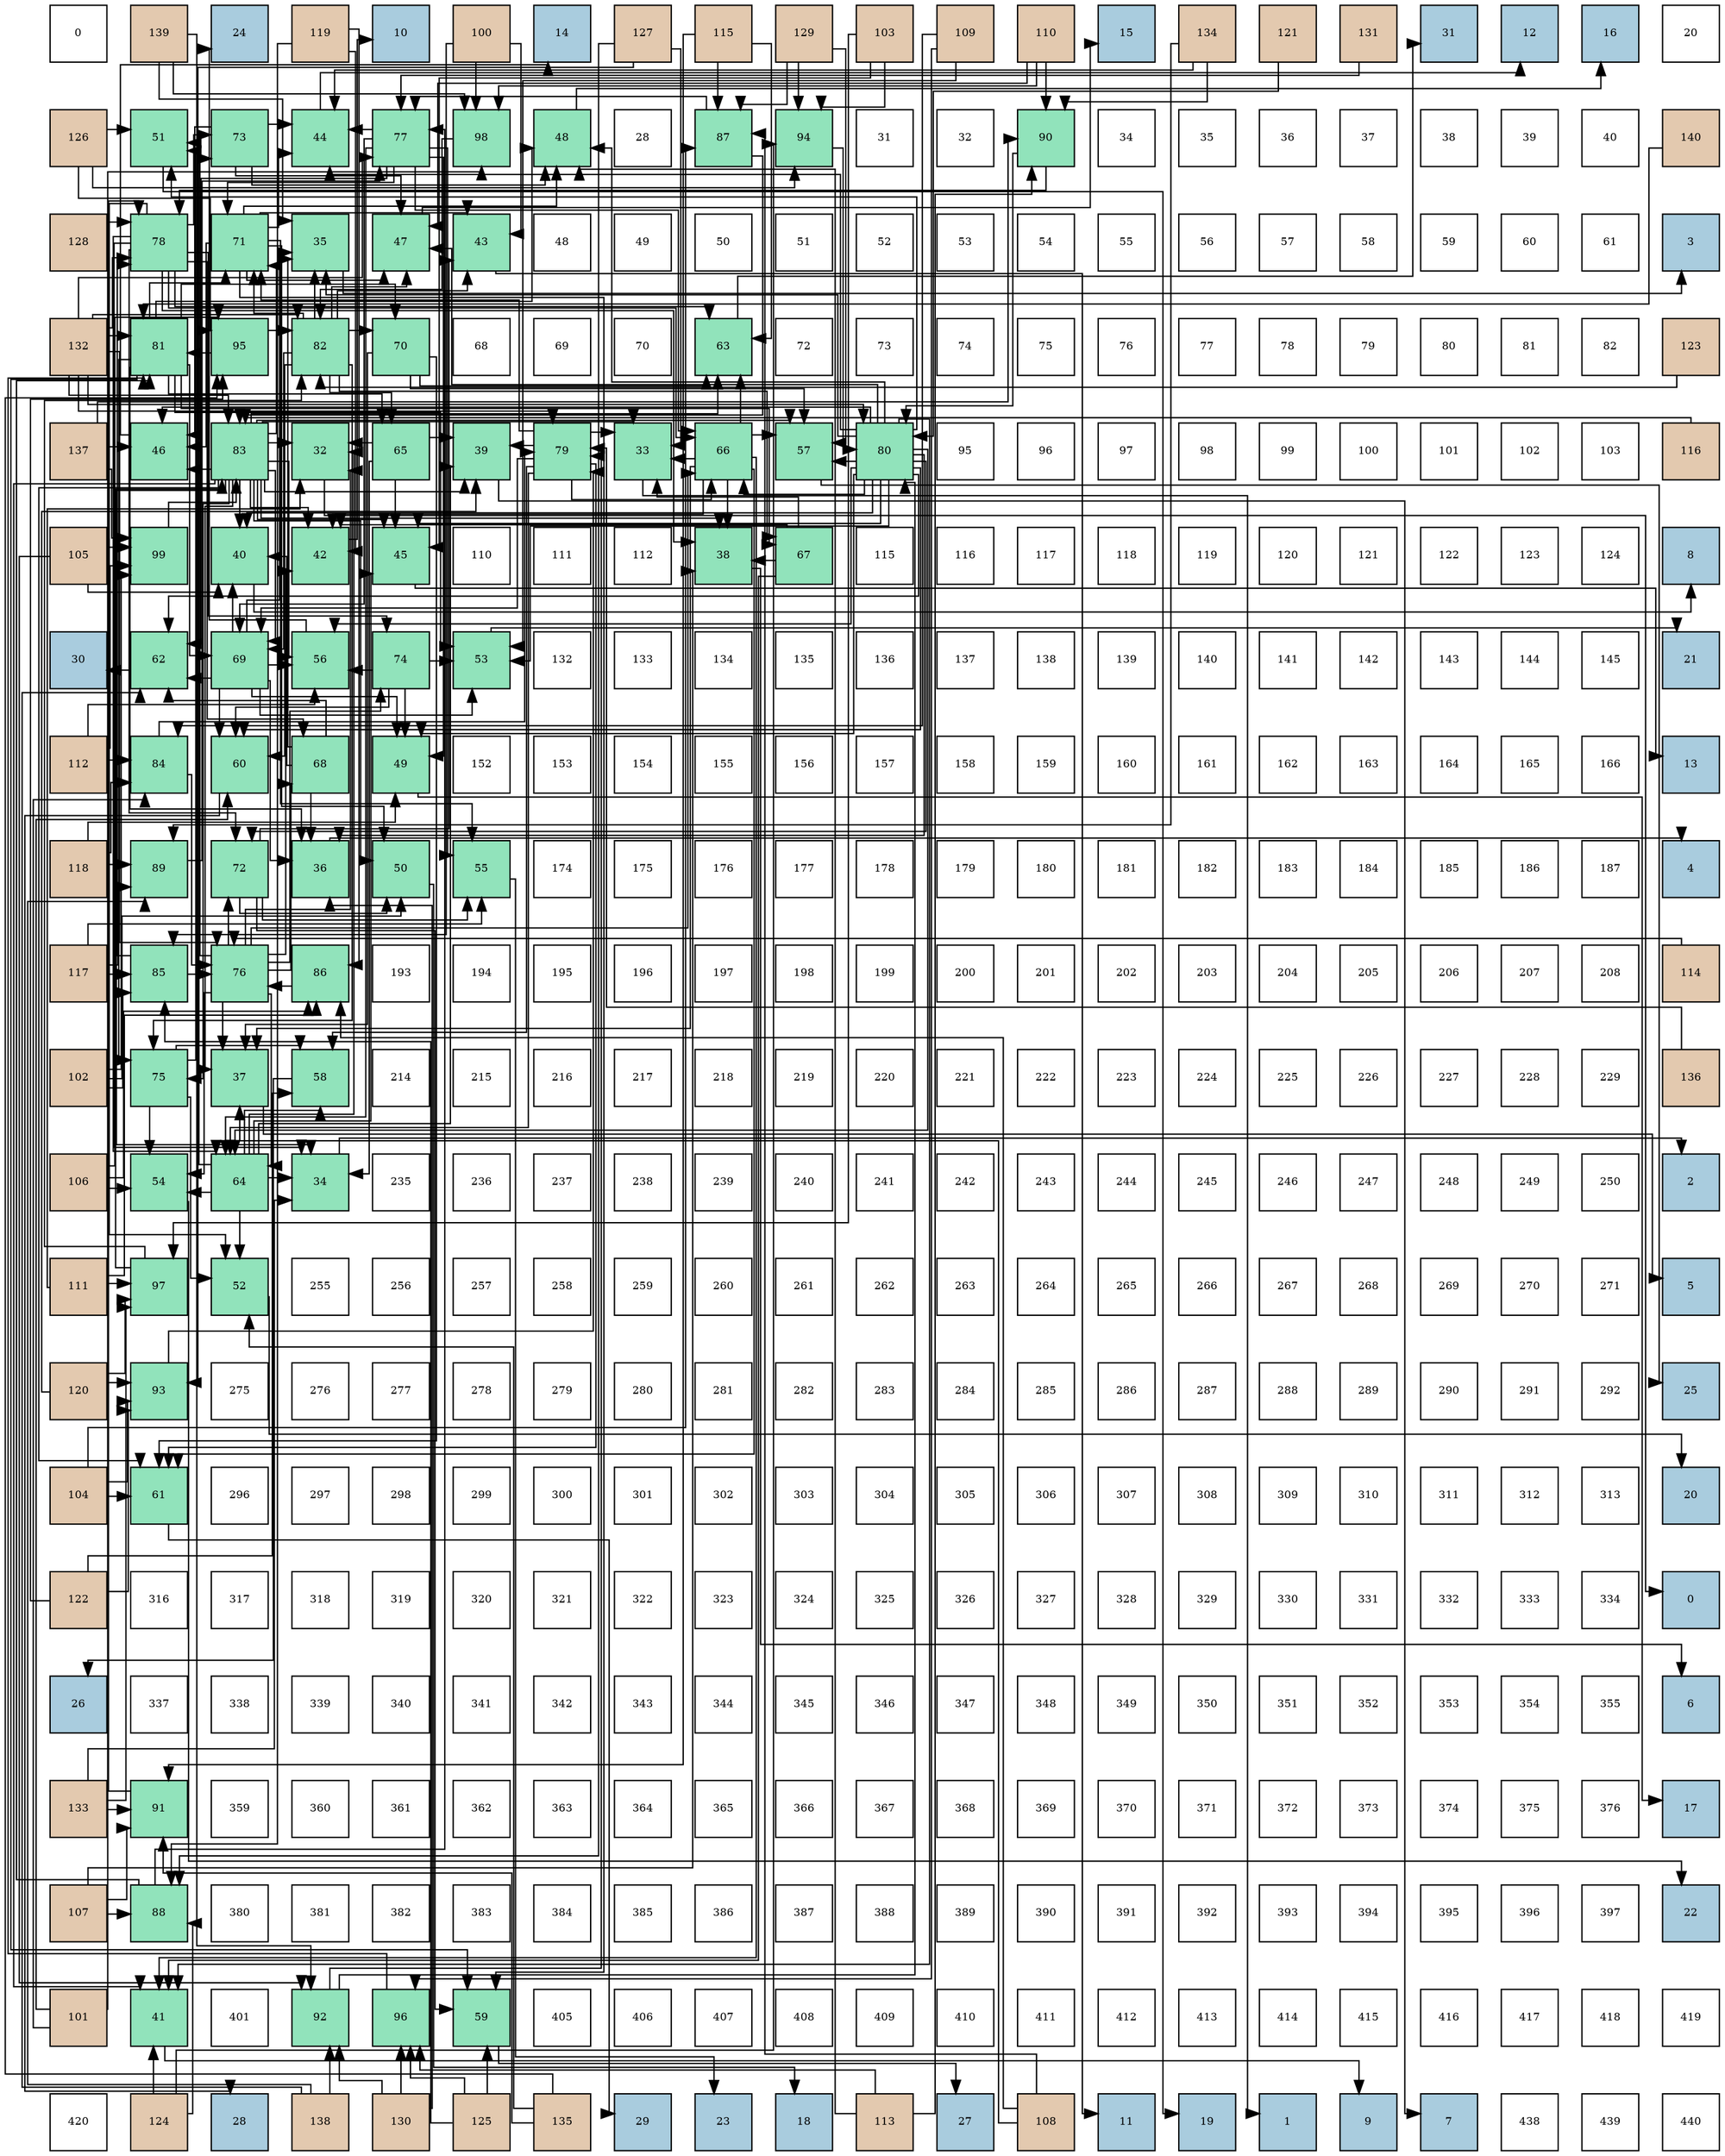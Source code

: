 digraph layout{
 rankdir=TB;
 splines=ortho;
 node [style=filled shape=square fixedsize=true width=0.6];
0[label="0", fontsize=8, fillcolor="#ffffff"];
1[label="139", fontsize=8, fillcolor="#e3c9af"];
2[label="24", fontsize=8, fillcolor="#a9ccde"];
3[label="119", fontsize=8, fillcolor="#e3c9af"];
4[label="10", fontsize=8, fillcolor="#a9ccde"];
5[label="100", fontsize=8, fillcolor="#e3c9af"];
6[label="14", fontsize=8, fillcolor="#a9ccde"];
7[label="127", fontsize=8, fillcolor="#e3c9af"];
8[label="115", fontsize=8, fillcolor="#e3c9af"];
9[label="129", fontsize=8, fillcolor="#e3c9af"];
10[label="103", fontsize=8, fillcolor="#e3c9af"];
11[label="109", fontsize=8, fillcolor="#e3c9af"];
12[label="110", fontsize=8, fillcolor="#e3c9af"];
13[label="15", fontsize=8, fillcolor="#a9ccde"];
14[label="134", fontsize=8, fillcolor="#e3c9af"];
15[label="121", fontsize=8, fillcolor="#e3c9af"];
16[label="131", fontsize=8, fillcolor="#e3c9af"];
17[label="31", fontsize=8, fillcolor="#a9ccde"];
18[label="12", fontsize=8, fillcolor="#a9ccde"];
19[label="16", fontsize=8, fillcolor="#a9ccde"];
20[label="20", fontsize=8, fillcolor="#ffffff"];
21[label="126", fontsize=8, fillcolor="#e3c9af"];
22[label="51", fontsize=8, fillcolor="#91e3bb"];
23[label="73", fontsize=8, fillcolor="#91e3bb"];
24[label="44", fontsize=8, fillcolor="#91e3bb"];
25[label="77", fontsize=8, fillcolor="#91e3bb"];
26[label="98", fontsize=8, fillcolor="#91e3bb"];
27[label="48", fontsize=8, fillcolor="#91e3bb"];
28[label="28", fontsize=8, fillcolor="#ffffff"];
29[label="87", fontsize=8, fillcolor="#91e3bb"];
30[label="94", fontsize=8, fillcolor="#91e3bb"];
31[label="31", fontsize=8, fillcolor="#ffffff"];
32[label="32", fontsize=8, fillcolor="#ffffff"];
33[label="90", fontsize=8, fillcolor="#91e3bb"];
34[label="34", fontsize=8, fillcolor="#ffffff"];
35[label="35", fontsize=8, fillcolor="#ffffff"];
36[label="36", fontsize=8, fillcolor="#ffffff"];
37[label="37", fontsize=8, fillcolor="#ffffff"];
38[label="38", fontsize=8, fillcolor="#ffffff"];
39[label="39", fontsize=8, fillcolor="#ffffff"];
40[label="40", fontsize=8, fillcolor="#ffffff"];
41[label="140", fontsize=8, fillcolor="#e3c9af"];
42[label="128", fontsize=8, fillcolor="#e3c9af"];
43[label="78", fontsize=8, fillcolor="#91e3bb"];
44[label="71", fontsize=8, fillcolor="#91e3bb"];
45[label="35", fontsize=8, fillcolor="#91e3bb"];
46[label="47", fontsize=8, fillcolor="#91e3bb"];
47[label="43", fontsize=8, fillcolor="#91e3bb"];
48[label="48", fontsize=8, fillcolor="#ffffff"];
49[label="49", fontsize=8, fillcolor="#ffffff"];
50[label="50", fontsize=8, fillcolor="#ffffff"];
51[label="51", fontsize=8, fillcolor="#ffffff"];
52[label="52", fontsize=8, fillcolor="#ffffff"];
53[label="53", fontsize=8, fillcolor="#ffffff"];
54[label="54", fontsize=8, fillcolor="#ffffff"];
55[label="55", fontsize=8, fillcolor="#ffffff"];
56[label="56", fontsize=8, fillcolor="#ffffff"];
57[label="57", fontsize=8, fillcolor="#ffffff"];
58[label="58", fontsize=8, fillcolor="#ffffff"];
59[label="59", fontsize=8, fillcolor="#ffffff"];
60[label="60", fontsize=8, fillcolor="#ffffff"];
61[label="61", fontsize=8, fillcolor="#ffffff"];
62[label="3", fontsize=8, fillcolor="#a9ccde"];
63[label="132", fontsize=8, fillcolor="#e3c9af"];
64[label="81", fontsize=8, fillcolor="#91e3bb"];
65[label="95", fontsize=8, fillcolor="#91e3bb"];
66[label="82", fontsize=8, fillcolor="#91e3bb"];
67[label="70", fontsize=8, fillcolor="#91e3bb"];
68[label="68", fontsize=8, fillcolor="#ffffff"];
69[label="69", fontsize=8, fillcolor="#ffffff"];
70[label="70", fontsize=8, fillcolor="#ffffff"];
71[label="63", fontsize=8, fillcolor="#91e3bb"];
72[label="72", fontsize=8, fillcolor="#ffffff"];
73[label="73", fontsize=8, fillcolor="#ffffff"];
74[label="74", fontsize=8, fillcolor="#ffffff"];
75[label="75", fontsize=8, fillcolor="#ffffff"];
76[label="76", fontsize=8, fillcolor="#ffffff"];
77[label="77", fontsize=8, fillcolor="#ffffff"];
78[label="78", fontsize=8, fillcolor="#ffffff"];
79[label="79", fontsize=8, fillcolor="#ffffff"];
80[label="80", fontsize=8, fillcolor="#ffffff"];
81[label="81", fontsize=8, fillcolor="#ffffff"];
82[label="82", fontsize=8, fillcolor="#ffffff"];
83[label="123", fontsize=8, fillcolor="#e3c9af"];
84[label="137", fontsize=8, fillcolor="#e3c9af"];
85[label="46", fontsize=8, fillcolor="#91e3bb"];
86[label="83", fontsize=8, fillcolor="#91e3bb"];
87[label="32", fontsize=8, fillcolor="#91e3bb"];
88[label="65", fontsize=8, fillcolor="#91e3bb"];
89[label="39", fontsize=8, fillcolor="#91e3bb"];
90[label="79", fontsize=8, fillcolor="#91e3bb"];
91[label="33", fontsize=8, fillcolor="#91e3bb"];
92[label="66", fontsize=8, fillcolor="#91e3bb"];
93[label="57", fontsize=8, fillcolor="#91e3bb"];
94[label="80", fontsize=8, fillcolor="#91e3bb"];
95[label="95", fontsize=8, fillcolor="#ffffff"];
96[label="96", fontsize=8, fillcolor="#ffffff"];
97[label="97", fontsize=8, fillcolor="#ffffff"];
98[label="98", fontsize=8, fillcolor="#ffffff"];
99[label="99", fontsize=8, fillcolor="#ffffff"];
100[label="100", fontsize=8, fillcolor="#ffffff"];
101[label="101", fontsize=8, fillcolor="#ffffff"];
102[label="102", fontsize=8, fillcolor="#ffffff"];
103[label="103", fontsize=8, fillcolor="#ffffff"];
104[label="116", fontsize=8, fillcolor="#e3c9af"];
105[label="105", fontsize=8, fillcolor="#e3c9af"];
106[label="99", fontsize=8, fillcolor="#91e3bb"];
107[label="40", fontsize=8, fillcolor="#91e3bb"];
108[label="42", fontsize=8, fillcolor="#91e3bb"];
109[label="45", fontsize=8, fillcolor="#91e3bb"];
110[label="110", fontsize=8, fillcolor="#ffffff"];
111[label="111", fontsize=8, fillcolor="#ffffff"];
112[label="112", fontsize=8, fillcolor="#ffffff"];
113[label="38", fontsize=8, fillcolor="#91e3bb"];
114[label="67", fontsize=8, fillcolor="#91e3bb"];
115[label="115", fontsize=8, fillcolor="#ffffff"];
116[label="116", fontsize=8, fillcolor="#ffffff"];
117[label="117", fontsize=8, fillcolor="#ffffff"];
118[label="118", fontsize=8, fillcolor="#ffffff"];
119[label="119", fontsize=8, fillcolor="#ffffff"];
120[label="120", fontsize=8, fillcolor="#ffffff"];
121[label="121", fontsize=8, fillcolor="#ffffff"];
122[label="122", fontsize=8, fillcolor="#ffffff"];
123[label="123", fontsize=8, fillcolor="#ffffff"];
124[label="124", fontsize=8, fillcolor="#ffffff"];
125[label="8", fontsize=8, fillcolor="#a9ccde"];
126[label="30", fontsize=8, fillcolor="#a9ccde"];
127[label="62", fontsize=8, fillcolor="#91e3bb"];
128[label="69", fontsize=8, fillcolor="#91e3bb"];
129[label="56", fontsize=8, fillcolor="#91e3bb"];
130[label="74", fontsize=8, fillcolor="#91e3bb"];
131[label="53", fontsize=8, fillcolor="#91e3bb"];
132[label="132", fontsize=8, fillcolor="#ffffff"];
133[label="133", fontsize=8, fillcolor="#ffffff"];
134[label="134", fontsize=8, fillcolor="#ffffff"];
135[label="135", fontsize=8, fillcolor="#ffffff"];
136[label="136", fontsize=8, fillcolor="#ffffff"];
137[label="137", fontsize=8, fillcolor="#ffffff"];
138[label="138", fontsize=8, fillcolor="#ffffff"];
139[label="139", fontsize=8, fillcolor="#ffffff"];
140[label="140", fontsize=8, fillcolor="#ffffff"];
141[label="141", fontsize=8, fillcolor="#ffffff"];
142[label="142", fontsize=8, fillcolor="#ffffff"];
143[label="143", fontsize=8, fillcolor="#ffffff"];
144[label="144", fontsize=8, fillcolor="#ffffff"];
145[label="145", fontsize=8, fillcolor="#ffffff"];
146[label="21", fontsize=8, fillcolor="#a9ccde"];
147[label="112", fontsize=8, fillcolor="#e3c9af"];
148[label="84", fontsize=8, fillcolor="#91e3bb"];
149[label="60", fontsize=8, fillcolor="#91e3bb"];
150[label="68", fontsize=8, fillcolor="#91e3bb"];
151[label="49", fontsize=8, fillcolor="#91e3bb"];
152[label="152", fontsize=8, fillcolor="#ffffff"];
153[label="153", fontsize=8, fillcolor="#ffffff"];
154[label="154", fontsize=8, fillcolor="#ffffff"];
155[label="155", fontsize=8, fillcolor="#ffffff"];
156[label="156", fontsize=8, fillcolor="#ffffff"];
157[label="157", fontsize=8, fillcolor="#ffffff"];
158[label="158", fontsize=8, fillcolor="#ffffff"];
159[label="159", fontsize=8, fillcolor="#ffffff"];
160[label="160", fontsize=8, fillcolor="#ffffff"];
161[label="161", fontsize=8, fillcolor="#ffffff"];
162[label="162", fontsize=8, fillcolor="#ffffff"];
163[label="163", fontsize=8, fillcolor="#ffffff"];
164[label="164", fontsize=8, fillcolor="#ffffff"];
165[label="165", fontsize=8, fillcolor="#ffffff"];
166[label="166", fontsize=8, fillcolor="#ffffff"];
167[label="13", fontsize=8, fillcolor="#a9ccde"];
168[label="118", fontsize=8, fillcolor="#e3c9af"];
169[label="89", fontsize=8, fillcolor="#91e3bb"];
170[label="72", fontsize=8, fillcolor="#91e3bb"];
171[label="36", fontsize=8, fillcolor="#91e3bb"];
172[label="50", fontsize=8, fillcolor="#91e3bb"];
173[label="55", fontsize=8, fillcolor="#91e3bb"];
174[label="174", fontsize=8, fillcolor="#ffffff"];
175[label="175", fontsize=8, fillcolor="#ffffff"];
176[label="176", fontsize=8, fillcolor="#ffffff"];
177[label="177", fontsize=8, fillcolor="#ffffff"];
178[label="178", fontsize=8, fillcolor="#ffffff"];
179[label="179", fontsize=8, fillcolor="#ffffff"];
180[label="180", fontsize=8, fillcolor="#ffffff"];
181[label="181", fontsize=8, fillcolor="#ffffff"];
182[label="182", fontsize=8, fillcolor="#ffffff"];
183[label="183", fontsize=8, fillcolor="#ffffff"];
184[label="184", fontsize=8, fillcolor="#ffffff"];
185[label="185", fontsize=8, fillcolor="#ffffff"];
186[label="186", fontsize=8, fillcolor="#ffffff"];
187[label="187", fontsize=8, fillcolor="#ffffff"];
188[label="4", fontsize=8, fillcolor="#a9ccde"];
189[label="117", fontsize=8, fillcolor="#e3c9af"];
190[label="85", fontsize=8, fillcolor="#91e3bb"];
191[label="76", fontsize=8, fillcolor="#91e3bb"];
192[label="86", fontsize=8, fillcolor="#91e3bb"];
193[label="193", fontsize=8, fillcolor="#ffffff"];
194[label="194", fontsize=8, fillcolor="#ffffff"];
195[label="195", fontsize=8, fillcolor="#ffffff"];
196[label="196", fontsize=8, fillcolor="#ffffff"];
197[label="197", fontsize=8, fillcolor="#ffffff"];
198[label="198", fontsize=8, fillcolor="#ffffff"];
199[label="199", fontsize=8, fillcolor="#ffffff"];
200[label="200", fontsize=8, fillcolor="#ffffff"];
201[label="201", fontsize=8, fillcolor="#ffffff"];
202[label="202", fontsize=8, fillcolor="#ffffff"];
203[label="203", fontsize=8, fillcolor="#ffffff"];
204[label="204", fontsize=8, fillcolor="#ffffff"];
205[label="205", fontsize=8, fillcolor="#ffffff"];
206[label="206", fontsize=8, fillcolor="#ffffff"];
207[label="207", fontsize=8, fillcolor="#ffffff"];
208[label="208", fontsize=8, fillcolor="#ffffff"];
209[label="114", fontsize=8, fillcolor="#e3c9af"];
210[label="102", fontsize=8, fillcolor="#e3c9af"];
211[label="75", fontsize=8, fillcolor="#91e3bb"];
212[label="37", fontsize=8, fillcolor="#91e3bb"];
213[label="58", fontsize=8, fillcolor="#91e3bb"];
214[label="214", fontsize=8, fillcolor="#ffffff"];
215[label="215", fontsize=8, fillcolor="#ffffff"];
216[label="216", fontsize=8, fillcolor="#ffffff"];
217[label="217", fontsize=8, fillcolor="#ffffff"];
218[label="218", fontsize=8, fillcolor="#ffffff"];
219[label="219", fontsize=8, fillcolor="#ffffff"];
220[label="220", fontsize=8, fillcolor="#ffffff"];
221[label="221", fontsize=8, fillcolor="#ffffff"];
222[label="222", fontsize=8, fillcolor="#ffffff"];
223[label="223", fontsize=8, fillcolor="#ffffff"];
224[label="224", fontsize=8, fillcolor="#ffffff"];
225[label="225", fontsize=8, fillcolor="#ffffff"];
226[label="226", fontsize=8, fillcolor="#ffffff"];
227[label="227", fontsize=8, fillcolor="#ffffff"];
228[label="228", fontsize=8, fillcolor="#ffffff"];
229[label="229", fontsize=8, fillcolor="#ffffff"];
230[label="136", fontsize=8, fillcolor="#e3c9af"];
231[label="106", fontsize=8, fillcolor="#e3c9af"];
232[label="54", fontsize=8, fillcolor="#91e3bb"];
233[label="64", fontsize=8, fillcolor="#91e3bb"];
234[label="34", fontsize=8, fillcolor="#91e3bb"];
235[label="235", fontsize=8, fillcolor="#ffffff"];
236[label="236", fontsize=8, fillcolor="#ffffff"];
237[label="237", fontsize=8, fillcolor="#ffffff"];
238[label="238", fontsize=8, fillcolor="#ffffff"];
239[label="239", fontsize=8, fillcolor="#ffffff"];
240[label="240", fontsize=8, fillcolor="#ffffff"];
241[label="241", fontsize=8, fillcolor="#ffffff"];
242[label="242", fontsize=8, fillcolor="#ffffff"];
243[label="243", fontsize=8, fillcolor="#ffffff"];
244[label="244", fontsize=8, fillcolor="#ffffff"];
245[label="245", fontsize=8, fillcolor="#ffffff"];
246[label="246", fontsize=8, fillcolor="#ffffff"];
247[label="247", fontsize=8, fillcolor="#ffffff"];
248[label="248", fontsize=8, fillcolor="#ffffff"];
249[label="249", fontsize=8, fillcolor="#ffffff"];
250[label="250", fontsize=8, fillcolor="#ffffff"];
251[label="2", fontsize=8, fillcolor="#a9ccde"];
252[label="111", fontsize=8, fillcolor="#e3c9af"];
253[label="97", fontsize=8, fillcolor="#91e3bb"];
254[label="52", fontsize=8, fillcolor="#91e3bb"];
255[label="255", fontsize=8, fillcolor="#ffffff"];
256[label="256", fontsize=8, fillcolor="#ffffff"];
257[label="257", fontsize=8, fillcolor="#ffffff"];
258[label="258", fontsize=8, fillcolor="#ffffff"];
259[label="259", fontsize=8, fillcolor="#ffffff"];
260[label="260", fontsize=8, fillcolor="#ffffff"];
261[label="261", fontsize=8, fillcolor="#ffffff"];
262[label="262", fontsize=8, fillcolor="#ffffff"];
263[label="263", fontsize=8, fillcolor="#ffffff"];
264[label="264", fontsize=8, fillcolor="#ffffff"];
265[label="265", fontsize=8, fillcolor="#ffffff"];
266[label="266", fontsize=8, fillcolor="#ffffff"];
267[label="267", fontsize=8, fillcolor="#ffffff"];
268[label="268", fontsize=8, fillcolor="#ffffff"];
269[label="269", fontsize=8, fillcolor="#ffffff"];
270[label="270", fontsize=8, fillcolor="#ffffff"];
271[label="271", fontsize=8, fillcolor="#ffffff"];
272[label="5", fontsize=8, fillcolor="#a9ccde"];
273[label="120", fontsize=8, fillcolor="#e3c9af"];
274[label="93", fontsize=8, fillcolor="#91e3bb"];
275[label="275", fontsize=8, fillcolor="#ffffff"];
276[label="276", fontsize=8, fillcolor="#ffffff"];
277[label="277", fontsize=8, fillcolor="#ffffff"];
278[label="278", fontsize=8, fillcolor="#ffffff"];
279[label="279", fontsize=8, fillcolor="#ffffff"];
280[label="280", fontsize=8, fillcolor="#ffffff"];
281[label="281", fontsize=8, fillcolor="#ffffff"];
282[label="282", fontsize=8, fillcolor="#ffffff"];
283[label="283", fontsize=8, fillcolor="#ffffff"];
284[label="284", fontsize=8, fillcolor="#ffffff"];
285[label="285", fontsize=8, fillcolor="#ffffff"];
286[label="286", fontsize=8, fillcolor="#ffffff"];
287[label="287", fontsize=8, fillcolor="#ffffff"];
288[label="288", fontsize=8, fillcolor="#ffffff"];
289[label="289", fontsize=8, fillcolor="#ffffff"];
290[label="290", fontsize=8, fillcolor="#ffffff"];
291[label="291", fontsize=8, fillcolor="#ffffff"];
292[label="292", fontsize=8, fillcolor="#ffffff"];
293[label="25", fontsize=8, fillcolor="#a9ccde"];
294[label="104", fontsize=8, fillcolor="#e3c9af"];
295[label="61", fontsize=8, fillcolor="#91e3bb"];
296[label="296", fontsize=8, fillcolor="#ffffff"];
297[label="297", fontsize=8, fillcolor="#ffffff"];
298[label="298", fontsize=8, fillcolor="#ffffff"];
299[label="299", fontsize=8, fillcolor="#ffffff"];
300[label="300", fontsize=8, fillcolor="#ffffff"];
301[label="301", fontsize=8, fillcolor="#ffffff"];
302[label="302", fontsize=8, fillcolor="#ffffff"];
303[label="303", fontsize=8, fillcolor="#ffffff"];
304[label="304", fontsize=8, fillcolor="#ffffff"];
305[label="305", fontsize=8, fillcolor="#ffffff"];
306[label="306", fontsize=8, fillcolor="#ffffff"];
307[label="307", fontsize=8, fillcolor="#ffffff"];
308[label="308", fontsize=8, fillcolor="#ffffff"];
309[label="309", fontsize=8, fillcolor="#ffffff"];
310[label="310", fontsize=8, fillcolor="#ffffff"];
311[label="311", fontsize=8, fillcolor="#ffffff"];
312[label="312", fontsize=8, fillcolor="#ffffff"];
313[label="313", fontsize=8, fillcolor="#ffffff"];
314[label="20", fontsize=8, fillcolor="#a9ccde"];
315[label="122", fontsize=8, fillcolor="#e3c9af"];
316[label="316", fontsize=8, fillcolor="#ffffff"];
317[label="317", fontsize=8, fillcolor="#ffffff"];
318[label="318", fontsize=8, fillcolor="#ffffff"];
319[label="319", fontsize=8, fillcolor="#ffffff"];
320[label="320", fontsize=8, fillcolor="#ffffff"];
321[label="321", fontsize=8, fillcolor="#ffffff"];
322[label="322", fontsize=8, fillcolor="#ffffff"];
323[label="323", fontsize=8, fillcolor="#ffffff"];
324[label="324", fontsize=8, fillcolor="#ffffff"];
325[label="325", fontsize=8, fillcolor="#ffffff"];
326[label="326", fontsize=8, fillcolor="#ffffff"];
327[label="327", fontsize=8, fillcolor="#ffffff"];
328[label="328", fontsize=8, fillcolor="#ffffff"];
329[label="329", fontsize=8, fillcolor="#ffffff"];
330[label="330", fontsize=8, fillcolor="#ffffff"];
331[label="331", fontsize=8, fillcolor="#ffffff"];
332[label="332", fontsize=8, fillcolor="#ffffff"];
333[label="333", fontsize=8, fillcolor="#ffffff"];
334[label="334", fontsize=8, fillcolor="#ffffff"];
335[label="0", fontsize=8, fillcolor="#a9ccde"];
336[label="26", fontsize=8, fillcolor="#a9ccde"];
337[label="337", fontsize=8, fillcolor="#ffffff"];
338[label="338", fontsize=8, fillcolor="#ffffff"];
339[label="339", fontsize=8, fillcolor="#ffffff"];
340[label="340", fontsize=8, fillcolor="#ffffff"];
341[label="341", fontsize=8, fillcolor="#ffffff"];
342[label="342", fontsize=8, fillcolor="#ffffff"];
343[label="343", fontsize=8, fillcolor="#ffffff"];
344[label="344", fontsize=8, fillcolor="#ffffff"];
345[label="345", fontsize=8, fillcolor="#ffffff"];
346[label="346", fontsize=8, fillcolor="#ffffff"];
347[label="347", fontsize=8, fillcolor="#ffffff"];
348[label="348", fontsize=8, fillcolor="#ffffff"];
349[label="349", fontsize=8, fillcolor="#ffffff"];
350[label="350", fontsize=8, fillcolor="#ffffff"];
351[label="351", fontsize=8, fillcolor="#ffffff"];
352[label="352", fontsize=8, fillcolor="#ffffff"];
353[label="353", fontsize=8, fillcolor="#ffffff"];
354[label="354", fontsize=8, fillcolor="#ffffff"];
355[label="355", fontsize=8, fillcolor="#ffffff"];
356[label="6", fontsize=8, fillcolor="#a9ccde"];
357[label="133", fontsize=8, fillcolor="#e3c9af"];
358[label="91", fontsize=8, fillcolor="#91e3bb"];
359[label="359", fontsize=8, fillcolor="#ffffff"];
360[label="360", fontsize=8, fillcolor="#ffffff"];
361[label="361", fontsize=8, fillcolor="#ffffff"];
362[label="362", fontsize=8, fillcolor="#ffffff"];
363[label="363", fontsize=8, fillcolor="#ffffff"];
364[label="364", fontsize=8, fillcolor="#ffffff"];
365[label="365", fontsize=8, fillcolor="#ffffff"];
366[label="366", fontsize=8, fillcolor="#ffffff"];
367[label="367", fontsize=8, fillcolor="#ffffff"];
368[label="368", fontsize=8, fillcolor="#ffffff"];
369[label="369", fontsize=8, fillcolor="#ffffff"];
370[label="370", fontsize=8, fillcolor="#ffffff"];
371[label="371", fontsize=8, fillcolor="#ffffff"];
372[label="372", fontsize=8, fillcolor="#ffffff"];
373[label="373", fontsize=8, fillcolor="#ffffff"];
374[label="374", fontsize=8, fillcolor="#ffffff"];
375[label="375", fontsize=8, fillcolor="#ffffff"];
376[label="376", fontsize=8, fillcolor="#ffffff"];
377[label="17", fontsize=8, fillcolor="#a9ccde"];
378[label="107", fontsize=8, fillcolor="#e3c9af"];
379[label="88", fontsize=8, fillcolor="#91e3bb"];
380[label="380", fontsize=8, fillcolor="#ffffff"];
381[label="381", fontsize=8, fillcolor="#ffffff"];
382[label="382", fontsize=8, fillcolor="#ffffff"];
383[label="383", fontsize=8, fillcolor="#ffffff"];
384[label="384", fontsize=8, fillcolor="#ffffff"];
385[label="385", fontsize=8, fillcolor="#ffffff"];
386[label="386", fontsize=8, fillcolor="#ffffff"];
387[label="387", fontsize=8, fillcolor="#ffffff"];
388[label="388", fontsize=8, fillcolor="#ffffff"];
389[label="389", fontsize=8, fillcolor="#ffffff"];
390[label="390", fontsize=8, fillcolor="#ffffff"];
391[label="391", fontsize=8, fillcolor="#ffffff"];
392[label="392", fontsize=8, fillcolor="#ffffff"];
393[label="393", fontsize=8, fillcolor="#ffffff"];
394[label="394", fontsize=8, fillcolor="#ffffff"];
395[label="395", fontsize=8, fillcolor="#ffffff"];
396[label="396", fontsize=8, fillcolor="#ffffff"];
397[label="397", fontsize=8, fillcolor="#ffffff"];
398[label="22", fontsize=8, fillcolor="#a9ccde"];
399[label="101", fontsize=8, fillcolor="#e3c9af"];
400[label="41", fontsize=8, fillcolor="#91e3bb"];
401[label="401", fontsize=8, fillcolor="#ffffff"];
402[label="92", fontsize=8, fillcolor="#91e3bb"];
403[label="96", fontsize=8, fillcolor="#91e3bb"];
404[label="59", fontsize=8, fillcolor="#91e3bb"];
405[label="405", fontsize=8, fillcolor="#ffffff"];
406[label="406", fontsize=8, fillcolor="#ffffff"];
407[label="407", fontsize=8, fillcolor="#ffffff"];
408[label="408", fontsize=8, fillcolor="#ffffff"];
409[label="409", fontsize=8, fillcolor="#ffffff"];
410[label="410", fontsize=8, fillcolor="#ffffff"];
411[label="411", fontsize=8, fillcolor="#ffffff"];
412[label="412", fontsize=8, fillcolor="#ffffff"];
413[label="413", fontsize=8, fillcolor="#ffffff"];
414[label="414", fontsize=8, fillcolor="#ffffff"];
415[label="415", fontsize=8, fillcolor="#ffffff"];
416[label="416", fontsize=8, fillcolor="#ffffff"];
417[label="417", fontsize=8, fillcolor="#ffffff"];
418[label="418", fontsize=8, fillcolor="#ffffff"];
419[label="419", fontsize=8, fillcolor="#ffffff"];
420[label="420", fontsize=8, fillcolor="#ffffff"];
421[label="124", fontsize=8, fillcolor="#e3c9af"];
422[label="28", fontsize=8, fillcolor="#a9ccde"];
423[label="138", fontsize=8, fillcolor="#e3c9af"];
424[label="130", fontsize=8, fillcolor="#e3c9af"];
425[label="125", fontsize=8, fillcolor="#e3c9af"];
426[label="135", fontsize=8, fillcolor="#e3c9af"];
427[label="29", fontsize=8, fillcolor="#a9ccde"];
428[label="23", fontsize=8, fillcolor="#a9ccde"];
429[label="18", fontsize=8, fillcolor="#a9ccde"];
430[label="113", fontsize=8, fillcolor="#e3c9af"];
431[label="27", fontsize=8, fillcolor="#a9ccde"];
432[label="108", fontsize=8, fillcolor="#e3c9af"];
433[label="11", fontsize=8, fillcolor="#a9ccde"];
434[label="19", fontsize=8, fillcolor="#a9ccde"];
435[label="1", fontsize=8, fillcolor="#a9ccde"];
436[label="9", fontsize=8, fillcolor="#a9ccde"];
437[label="7", fontsize=8, fillcolor="#a9ccde"];
438[label="438", fontsize=8, fillcolor="#ffffff"];
439[label="439", fontsize=8, fillcolor="#ffffff"];
440[label="440", fontsize=8, fillcolor="#ffffff"];
edge [constraint=false, style=vis];87 -> 335;
91 -> 435;
234 -> 251;
45 -> 62;
171 -> 188;
212 -> 272;
113 -> 356;
89 -> 437;
107 -> 125;
400 -> 436;
108 -> 4;
47 -> 433;
24 -> 18;
109 -> 167;
85 -> 6;
46 -> 13;
27 -> 19;
151 -> 377;
172 -> 429;
22 -> 434;
254 -> 314;
131 -> 146;
232 -> 398;
173 -> 428;
129 -> 2;
93 -> 293;
213 -> 336;
404 -> 431;
149 -> 422;
295 -> 427;
127 -> 126;
71 -> 17;
233 -> 87;
233 -> 234;
233 -> 89;
233 -> 109;
233 -> 22;
233 -> 254;
233 -> 232;
233 -> 213;
88 -> 87;
88 -> 234;
88 -> 89;
88 -> 109;
92 -> 91;
92 -> 212;
92 -> 113;
92 -> 400;
92 -> 108;
92 -> 93;
92 -> 295;
92 -> 71;
114 -> 91;
114 -> 113;
114 -> 400;
114 -> 108;
150 -> 45;
150 -> 171;
150 -> 107;
150 -> 127;
128 -> 45;
128 -> 171;
128 -> 107;
128 -> 151;
128 -> 131;
128 -> 129;
128 -> 149;
128 -> 127;
67 -> 212;
67 -> 93;
67 -> 295;
67 -> 71;
44 -> 47;
44 -> 24;
44 -> 85;
44 -> 46;
44 -> 27;
44 -> 172;
44 -> 173;
44 -> 404;
170 -> 47;
170 -> 172;
170 -> 173;
170 -> 404;
23 -> 24;
23 -> 85;
23 -> 46;
23 -> 27;
130 -> 151;
130 -> 131;
130 -> 129;
130 -> 149;
211 -> 22;
211 -> 254;
211 -> 232;
211 -> 213;
191 -> 87;
191 -> 212;
191 -> 108;
191 -> 232;
191 -> 233;
191 -> 92;
191 -> 150;
191 -> 170;
191 -> 23;
191 -> 130;
25 -> 24;
25 -> 151;
25 -> 173;
25 -> 127;
25 -> 233;
25 -> 92;
25 -> 128;
25 -> 44;
43 -> 234;
43 -> 113;
43 -> 254;
43 -> 71;
43 -> 233;
43 -> 92;
43 -> 150;
43 -> 170;
43 -> 23;
43 -> 130;
90 -> 91;
90 -> 89;
90 -> 213;
90 -> 295;
90 -> 233;
90 -> 92;
90 -> 128;
90 -> 44;
94 -> 45;
94 -> 171;
94 -> 107;
94 -> 400;
94 -> 24;
94 -> 109;
94 -> 85;
94 -> 46;
94 -> 27;
94 -> 151;
94 -> 22;
94 -> 131;
94 -> 129;
94 -> 93;
94 -> 149;
94 -> 127;
94 -> 233;
94 -> 92;
94 -> 170;
64 -> 171;
64 -> 27;
64 -> 131;
64 -> 404;
64 -> 88;
64 -> 114;
64 -> 128;
64 -> 67;
64 -> 44;
64 -> 211;
66 -> 45;
66 -> 47;
66 -> 46;
66 -> 149;
66 -> 88;
66 -> 114;
66 -> 128;
66 -> 67;
66 -> 44;
66 -> 211;
86 -> 87;
86 -> 91;
86 -> 234;
86 -> 212;
86 -> 113;
86 -> 89;
86 -> 107;
86 -> 400;
86 -> 108;
86 -> 109;
86 -> 85;
86 -> 172;
86 -> 129;
86 -> 93;
86 -> 295;
86 -> 71;
86 -> 128;
86 -> 44;
86 -> 211;
148 -> 191;
148 -> 90;
190 -> 191;
190 -> 43;
192 -> 191;
29 -> 25;
29 -> 86;
379 -> 25;
379 -> 64;
169 -> 25;
33 -> 43;
33 -> 94;
358 -> 43;
402 -> 90;
402 -> 94;
274 -> 90;
30 -> 94;
65 -> 64;
65 -> 66;
403 -> 64;
253 -> 66;
253 -> 86;
26 -> 66;
106 -> 86;
5 -> 47;
5 -> 190;
5 -> 26;
399 -> 149;
399 -> 148;
399 -> 26;
210 -> 172;
210 -> 190;
210 -> 106;
10 -> 109;
10 -> 30;
10 -> 253;
294 -> 295;
294 -> 29;
294 -> 274;
105 -> 107;
105 -> 402;
105 -> 106;
231 -> 232;
231 -> 192;
231 -> 65;
378 -> 113;
378 -> 379;
378 -> 358;
432 -> 212;
432 -> 192;
432 -> 29;
11 -> 131;
11 -> 148;
11 -> 403;
12 -> 46;
12 -> 33;
12 -> 26;
252 -> 87;
252 -> 192;
252 -> 253;
147 -> 129;
147 -> 148;
147 -> 106;
430 -> 27;
430 -> 33;
430 -> 403;
209 -> 191;
8 -> 71;
8 -> 29;
8 -> 358;
104 -> 86;
189 -> 173;
189 -> 190;
189 -> 169;
168 -> 151;
168 -> 148;
168 -> 169;
3 -> 108;
3 -> 192;
3 -> 379;
273 -> 89;
273 -> 274;
273 -> 253;
15 -> 94;
315 -> 213;
315 -> 274;
315 -> 65;
83 -> 66;
421 -> 400;
421 -> 379;
421 -> 30;
425 -> 404;
425 -> 190;
425 -> 403;
21 -> 22;
21 -> 30;
21 -> 65;
7 -> 91;
7 -> 379;
7 -> 274;
42 -> 43;
9 -> 93;
9 -> 29;
9 -> 30;
424 -> 171;
424 -> 402;
424 -> 403;
16 -> 25;
63 -> 191;
63 -> 25;
63 -> 43;
63 -> 90;
63 -> 94;
63 -> 64;
63 -> 66;
63 -> 86;
357 -> 234;
357 -> 358;
357 -> 253;
14 -> 24;
14 -> 169;
14 -> 33;
426 -> 254;
426 -> 358;
426 -> 65;
230 -> 90;
84 -> 85;
84 -> 33;
84 -> 106;
423 -> 127;
423 -> 169;
423 -> 402;
1 -> 45;
1 -> 402;
1 -> 26;
41 -> 64;
edge [constraint=true, style=invis];
0 -> 21 -> 42 -> 63 -> 84 -> 105 -> 126 -> 147 -> 168 -> 189 -> 210 -> 231 -> 252 -> 273 -> 294 -> 315 -> 336 -> 357 -> 378 -> 399 -> 420;
1 -> 22 -> 43 -> 64 -> 85 -> 106 -> 127 -> 148 -> 169 -> 190 -> 211 -> 232 -> 253 -> 274 -> 295 -> 316 -> 337 -> 358 -> 379 -> 400 -> 421;
2 -> 23 -> 44 -> 65 -> 86 -> 107 -> 128 -> 149 -> 170 -> 191 -> 212 -> 233 -> 254 -> 275 -> 296 -> 317 -> 338 -> 359 -> 380 -> 401 -> 422;
3 -> 24 -> 45 -> 66 -> 87 -> 108 -> 129 -> 150 -> 171 -> 192 -> 213 -> 234 -> 255 -> 276 -> 297 -> 318 -> 339 -> 360 -> 381 -> 402 -> 423;
4 -> 25 -> 46 -> 67 -> 88 -> 109 -> 130 -> 151 -> 172 -> 193 -> 214 -> 235 -> 256 -> 277 -> 298 -> 319 -> 340 -> 361 -> 382 -> 403 -> 424;
5 -> 26 -> 47 -> 68 -> 89 -> 110 -> 131 -> 152 -> 173 -> 194 -> 215 -> 236 -> 257 -> 278 -> 299 -> 320 -> 341 -> 362 -> 383 -> 404 -> 425;
6 -> 27 -> 48 -> 69 -> 90 -> 111 -> 132 -> 153 -> 174 -> 195 -> 216 -> 237 -> 258 -> 279 -> 300 -> 321 -> 342 -> 363 -> 384 -> 405 -> 426;
7 -> 28 -> 49 -> 70 -> 91 -> 112 -> 133 -> 154 -> 175 -> 196 -> 217 -> 238 -> 259 -> 280 -> 301 -> 322 -> 343 -> 364 -> 385 -> 406 -> 427;
8 -> 29 -> 50 -> 71 -> 92 -> 113 -> 134 -> 155 -> 176 -> 197 -> 218 -> 239 -> 260 -> 281 -> 302 -> 323 -> 344 -> 365 -> 386 -> 407 -> 428;
9 -> 30 -> 51 -> 72 -> 93 -> 114 -> 135 -> 156 -> 177 -> 198 -> 219 -> 240 -> 261 -> 282 -> 303 -> 324 -> 345 -> 366 -> 387 -> 408 -> 429;
10 -> 31 -> 52 -> 73 -> 94 -> 115 -> 136 -> 157 -> 178 -> 199 -> 220 -> 241 -> 262 -> 283 -> 304 -> 325 -> 346 -> 367 -> 388 -> 409 -> 430;
11 -> 32 -> 53 -> 74 -> 95 -> 116 -> 137 -> 158 -> 179 -> 200 -> 221 -> 242 -> 263 -> 284 -> 305 -> 326 -> 347 -> 368 -> 389 -> 410 -> 431;
12 -> 33 -> 54 -> 75 -> 96 -> 117 -> 138 -> 159 -> 180 -> 201 -> 222 -> 243 -> 264 -> 285 -> 306 -> 327 -> 348 -> 369 -> 390 -> 411 -> 432;
13 -> 34 -> 55 -> 76 -> 97 -> 118 -> 139 -> 160 -> 181 -> 202 -> 223 -> 244 -> 265 -> 286 -> 307 -> 328 -> 349 -> 370 -> 391 -> 412 -> 433;
14 -> 35 -> 56 -> 77 -> 98 -> 119 -> 140 -> 161 -> 182 -> 203 -> 224 -> 245 -> 266 -> 287 -> 308 -> 329 -> 350 -> 371 -> 392 -> 413 -> 434;
15 -> 36 -> 57 -> 78 -> 99 -> 120 -> 141 -> 162 -> 183 -> 204 -> 225 -> 246 -> 267 -> 288 -> 309 -> 330 -> 351 -> 372 -> 393 -> 414 -> 435;
16 -> 37 -> 58 -> 79 -> 100 -> 121 -> 142 -> 163 -> 184 -> 205 -> 226 -> 247 -> 268 -> 289 -> 310 -> 331 -> 352 -> 373 -> 394 -> 415 -> 436;
17 -> 38 -> 59 -> 80 -> 101 -> 122 -> 143 -> 164 -> 185 -> 206 -> 227 -> 248 -> 269 -> 290 -> 311 -> 332 -> 353 -> 374 -> 395 -> 416 -> 437;
18 -> 39 -> 60 -> 81 -> 102 -> 123 -> 144 -> 165 -> 186 -> 207 -> 228 -> 249 -> 270 -> 291 -> 312 -> 333 -> 354 -> 375 -> 396 -> 417 -> 438;
19 -> 40 -> 61 -> 82 -> 103 -> 124 -> 145 -> 166 -> 187 -> 208 -> 229 -> 250 -> 271 -> 292 -> 313 -> 334 -> 355 -> 376 -> 397 -> 418 -> 439;
20 -> 41 -> 62 -> 83 -> 104 -> 125 -> 146 -> 167 -> 188 -> 209 -> 230 -> 251 -> 272 -> 293 -> 314 -> 335 -> 356 -> 377 -> 398 -> 419 -> 440;
rank = same {0 -> 1 -> 2 -> 3 -> 4 -> 5 -> 6 -> 7 -> 8 -> 9 -> 10 -> 11 -> 12 -> 13 -> 14 -> 15 -> 16 -> 17 -> 18 -> 19 -> 20};
rank = same {21 -> 22 -> 23 -> 24 -> 25 -> 26 -> 27 -> 28 -> 29 -> 30 -> 31 -> 32 -> 33 -> 34 -> 35 -> 36 -> 37 -> 38 -> 39 -> 40 -> 41};
rank = same {42 -> 43 -> 44 -> 45 -> 46 -> 47 -> 48 -> 49 -> 50 -> 51 -> 52 -> 53 -> 54 -> 55 -> 56 -> 57 -> 58 -> 59 -> 60 -> 61 -> 62};
rank = same {63 -> 64 -> 65 -> 66 -> 67 -> 68 -> 69 -> 70 -> 71 -> 72 -> 73 -> 74 -> 75 -> 76 -> 77 -> 78 -> 79 -> 80 -> 81 -> 82 -> 83};
rank = same {84 -> 85 -> 86 -> 87 -> 88 -> 89 -> 90 -> 91 -> 92 -> 93 -> 94 -> 95 -> 96 -> 97 -> 98 -> 99 -> 100 -> 101 -> 102 -> 103 -> 104};
rank = same {105 -> 106 -> 107 -> 108 -> 109 -> 110 -> 111 -> 112 -> 113 -> 114 -> 115 -> 116 -> 117 -> 118 -> 119 -> 120 -> 121 -> 122 -> 123 -> 124 -> 125};
rank = same {126 -> 127 -> 128 -> 129 -> 130 -> 131 -> 132 -> 133 -> 134 -> 135 -> 136 -> 137 -> 138 -> 139 -> 140 -> 141 -> 142 -> 143 -> 144 -> 145 -> 146};
rank = same {147 -> 148 -> 149 -> 150 -> 151 -> 152 -> 153 -> 154 -> 155 -> 156 -> 157 -> 158 -> 159 -> 160 -> 161 -> 162 -> 163 -> 164 -> 165 -> 166 -> 167};
rank = same {168 -> 169 -> 170 -> 171 -> 172 -> 173 -> 174 -> 175 -> 176 -> 177 -> 178 -> 179 -> 180 -> 181 -> 182 -> 183 -> 184 -> 185 -> 186 -> 187 -> 188};
rank = same {189 -> 190 -> 191 -> 192 -> 193 -> 194 -> 195 -> 196 -> 197 -> 198 -> 199 -> 200 -> 201 -> 202 -> 203 -> 204 -> 205 -> 206 -> 207 -> 208 -> 209};
rank = same {210 -> 211 -> 212 -> 213 -> 214 -> 215 -> 216 -> 217 -> 218 -> 219 -> 220 -> 221 -> 222 -> 223 -> 224 -> 225 -> 226 -> 227 -> 228 -> 229 -> 230};
rank = same {231 -> 232 -> 233 -> 234 -> 235 -> 236 -> 237 -> 238 -> 239 -> 240 -> 241 -> 242 -> 243 -> 244 -> 245 -> 246 -> 247 -> 248 -> 249 -> 250 -> 251};
rank = same {252 -> 253 -> 254 -> 255 -> 256 -> 257 -> 258 -> 259 -> 260 -> 261 -> 262 -> 263 -> 264 -> 265 -> 266 -> 267 -> 268 -> 269 -> 270 -> 271 -> 272};
rank = same {273 -> 274 -> 275 -> 276 -> 277 -> 278 -> 279 -> 280 -> 281 -> 282 -> 283 -> 284 -> 285 -> 286 -> 287 -> 288 -> 289 -> 290 -> 291 -> 292 -> 293};
rank = same {294 -> 295 -> 296 -> 297 -> 298 -> 299 -> 300 -> 301 -> 302 -> 303 -> 304 -> 305 -> 306 -> 307 -> 308 -> 309 -> 310 -> 311 -> 312 -> 313 -> 314};
rank = same {315 -> 316 -> 317 -> 318 -> 319 -> 320 -> 321 -> 322 -> 323 -> 324 -> 325 -> 326 -> 327 -> 328 -> 329 -> 330 -> 331 -> 332 -> 333 -> 334 -> 335};
rank = same {336 -> 337 -> 338 -> 339 -> 340 -> 341 -> 342 -> 343 -> 344 -> 345 -> 346 -> 347 -> 348 -> 349 -> 350 -> 351 -> 352 -> 353 -> 354 -> 355 -> 356};
rank = same {357 -> 358 -> 359 -> 360 -> 361 -> 362 -> 363 -> 364 -> 365 -> 366 -> 367 -> 368 -> 369 -> 370 -> 371 -> 372 -> 373 -> 374 -> 375 -> 376 -> 377};
rank = same {378 -> 379 -> 380 -> 381 -> 382 -> 383 -> 384 -> 385 -> 386 -> 387 -> 388 -> 389 -> 390 -> 391 -> 392 -> 393 -> 394 -> 395 -> 396 -> 397 -> 398};
rank = same {399 -> 400 -> 401 -> 402 -> 403 -> 404 -> 405 -> 406 -> 407 -> 408 -> 409 -> 410 -> 411 -> 412 -> 413 -> 414 -> 415 -> 416 -> 417 -> 418 -> 419};
rank = same {420 -> 421 -> 422 -> 423 -> 424 -> 425 -> 426 -> 427 -> 428 -> 429 -> 430 -> 431 -> 432 -> 433 -> 434 -> 435 -> 436 -> 437 -> 438 -> 439 -> 440};
}